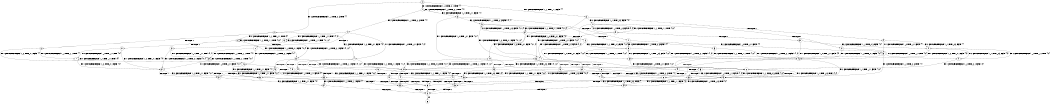 digraph BCG {
size = "7, 10.5";
center = TRUE;
node [shape = circle];
0 [peripheries = 2];
0 -> 1 [label = "EX !1 !ATOMIC_EXCH_BRANCH (1, +0, TRUE, +0, 1, TRUE) !{}"];
0 -> 2 [label = "EX !2 !ATOMIC_EXCH_BRANCH (1, +1, TRUE, +0, 3, TRUE) !{}"];
0 -> 3 [label = "EX !0 !ATOMIC_EXCH_BRANCH (1, +1, TRUE, +1, 1, FALSE) !{}"];
1 -> 4 [label = "EX !2 !ATOMIC_EXCH_BRANCH (1, +1, TRUE, +0, 3, TRUE) !{1}"];
1 -> 5 [label = "EX !0 !ATOMIC_EXCH_BRANCH (1, +1, TRUE, +1, 1, FALSE) !{1}"];
1 -> 1 [label = "EX !1 !ATOMIC_EXCH_BRANCH (1, +0, TRUE, +0, 1, TRUE) !{1}"];
2 -> 6 [label = "TERMINATE !2"];
2 -> 7 [label = "EX !1 !ATOMIC_EXCH_BRANCH (1, +0, TRUE, +0, 1, FALSE) !{2}"];
2 -> 8 [label = "EX !0 !ATOMIC_EXCH_BRANCH (1, +1, TRUE, +1, 1, TRUE) !{2}"];
3 -> 9 [label = "TERMINATE !0"];
3 -> 10 [label = "EX !1 !ATOMIC_EXCH_BRANCH (1, +0, TRUE, +0, 1, FALSE) !{0}"];
3 -> 11 [label = "EX !2 !ATOMIC_EXCH_BRANCH (1, +1, TRUE, +0, 3, FALSE) !{0}"];
4 -> 12 [label = "TERMINATE !2"];
4 -> 13 [label = "EX !0 !ATOMIC_EXCH_BRANCH (1, +1, TRUE, +1, 1, TRUE) !{1, 2}"];
4 -> 7 [label = "EX !1 !ATOMIC_EXCH_BRANCH (1, +0, TRUE, +0, 1, FALSE) !{1, 2}"];
5 -> 14 [label = "TERMINATE !0"];
5 -> 15 [label = "EX !2 !ATOMIC_EXCH_BRANCH (1, +1, TRUE, +0, 3, FALSE) !{0, 1}"];
5 -> 10 [label = "EX !1 !ATOMIC_EXCH_BRANCH (1, +0, TRUE, +0, 1, FALSE) !{0, 1}"];
6 -> 16 [label = "EX !1 !ATOMIC_EXCH_BRANCH (1, +0, TRUE, +0, 1, FALSE) !{}"];
6 -> 17 [label = "EX !0 !ATOMIC_EXCH_BRANCH (1, +1, TRUE, +1, 1, TRUE) !{}"];
7 -> 18 [label = "TERMINATE !1"];
7 -> 19 [label = "TERMINATE !2"];
7 -> 20 [label = "EX !0 !ATOMIC_EXCH_BRANCH (1, +1, TRUE, +1, 1, FALSE) !{1, 2}"];
8 -> 21 [label = "TERMINATE !2"];
8 -> 22 [label = "EX !1 !ATOMIC_EXCH_BRANCH (1, +0, TRUE, +0, 1, FALSE) !{0, 2}"];
8 -> 8 [label = "EX !0 !ATOMIC_EXCH_BRANCH (1, +1, TRUE, +1, 1, TRUE) !{0, 2}"];
9 -> 23 [label = "EX !1 !ATOMIC_EXCH_BRANCH (1, +0, TRUE, +0, 1, FALSE) !{}"];
9 -> 24 [label = "EX !2 !ATOMIC_EXCH_BRANCH (1, +1, TRUE, +0, 3, FALSE) !{}"];
10 -> 25 [label = "TERMINATE !1"];
10 -> 26 [label = "TERMINATE !0"];
10 -> 20 [label = "EX !2 !ATOMIC_EXCH_BRANCH (1, +1, TRUE, +0, 3, TRUE) !{0, 1}"];
11 -> 27 [label = "TERMINATE !0"];
11 -> 28 [label = "EX !1 !ATOMIC_EXCH_BRANCH (1, +0, TRUE, +0, 1, FALSE) !{0, 2}"];
11 -> 29 [label = "EX !2 !ATOMIC_EXCH_BRANCH (1, +1, TRUE, +1, 1, TRUE) !{0, 2}"];
12 -> 16 [label = "EX !1 !ATOMIC_EXCH_BRANCH (1, +0, TRUE, +0, 1, FALSE) !{1}"];
12 -> 30 [label = "EX !0 !ATOMIC_EXCH_BRANCH (1, +1, TRUE, +1, 1, TRUE) !{1}"];
13 -> 31 [label = "TERMINATE !2"];
13 -> 22 [label = "EX !1 !ATOMIC_EXCH_BRANCH (1, +0, TRUE, +0, 1, FALSE) !{0, 1, 2}"];
13 -> 13 [label = "EX !0 !ATOMIC_EXCH_BRANCH (1, +1, TRUE, +1, 1, TRUE) !{0, 1, 2}"];
14 -> 23 [label = "EX !1 !ATOMIC_EXCH_BRANCH (1, +0, TRUE, +0, 1, FALSE) !{1}"];
14 -> 32 [label = "EX !2 !ATOMIC_EXCH_BRANCH (1, +1, TRUE, +0, 3, FALSE) !{1}"];
15 -> 33 [label = "TERMINATE !0"];
15 -> 34 [label = "EX !2 !ATOMIC_EXCH_BRANCH (1, +1, TRUE, +1, 1, TRUE) !{0, 1, 2}"];
15 -> 28 [label = "EX !1 !ATOMIC_EXCH_BRANCH (1, +0, TRUE, +0, 1, FALSE) !{0, 1, 2}"];
16 -> 35 [label = "TERMINATE !1"];
16 -> 36 [label = "EX !0 !ATOMIC_EXCH_BRANCH (1, +1, TRUE, +1, 1, FALSE) !{1}"];
17 -> 37 [label = "EX !1 !ATOMIC_EXCH_BRANCH (1, +0, TRUE, +0, 1, FALSE) !{0}"];
17 -> 17 [label = "EX !0 !ATOMIC_EXCH_BRANCH (1, +1, TRUE, +1, 1, TRUE) !{0}"];
18 -> 35 [label = "TERMINATE !2"];
18 -> 38 [label = "EX !0 !ATOMIC_EXCH_BRANCH (1, +1, TRUE, +1, 1, FALSE) !{2}"];
19 -> 35 [label = "TERMINATE !1"];
19 -> 36 [label = "EX !0 !ATOMIC_EXCH_BRANCH (1, +1, TRUE, +1, 1, FALSE) !{1}"];
20 -> 39 [label = "TERMINATE !1"];
20 -> 40 [label = "TERMINATE !2"];
20 -> 41 [label = "TERMINATE !0"];
21 -> 17 [label = "EX !0 !ATOMIC_EXCH_BRANCH (1, +1, TRUE, +1, 1, TRUE) !{0}"];
21 -> 37 [label = "EX !1 !ATOMIC_EXCH_BRANCH (1, +0, TRUE, +0, 1, FALSE) !{0}"];
22 -> 42 [label = "TERMINATE !1"];
22 -> 43 [label = "TERMINATE !2"];
22 -> 20 [label = "EX !0 !ATOMIC_EXCH_BRANCH (1, +1, TRUE, +1, 1, FALSE) !{0, 1, 2}"];
23 -> 44 [label = "TERMINATE !1"];
23 -> 45 [label = "EX !2 !ATOMIC_EXCH_BRANCH (1, +1, TRUE, +0, 3, TRUE) !{1}"];
24 -> 46 [label = "EX !1 !ATOMIC_EXCH_BRANCH (1, +0, TRUE, +0, 1, FALSE) !{2}"];
24 -> 47 [label = "EX !2 !ATOMIC_EXCH_BRANCH (1, +1, TRUE, +1, 1, TRUE) !{2}"];
25 -> 44 [label = "TERMINATE !0"];
25 -> 38 [label = "EX !2 !ATOMIC_EXCH_BRANCH (1, +1, TRUE, +0, 3, TRUE) !{0}"];
26 -> 44 [label = "TERMINATE !1"];
26 -> 45 [label = "EX !2 !ATOMIC_EXCH_BRANCH (1, +1, TRUE, +0, 3, TRUE) !{1}"];
27 -> 47 [label = "EX !2 !ATOMIC_EXCH_BRANCH (1, +1, TRUE, +1, 1, TRUE) !{2}"];
27 -> 46 [label = "EX !1 !ATOMIC_EXCH_BRANCH (1, +0, TRUE, +0, 1, FALSE) !{2}"];
28 -> 48 [label = "TERMINATE !1"];
28 -> 49 [label = "TERMINATE !0"];
28 -> 20 [label = "EX !2 !ATOMIC_EXCH_BRANCH (1, +1, TRUE, +1, 1, FALSE) !{0, 1, 2}"];
29 -> 50 [label = "TERMINATE !0"];
29 -> 51 [label = "EX !1 !ATOMIC_EXCH_BRANCH (1, +0, TRUE, +0, 1, FALSE) !{0, 2}"];
29 -> 11 [label = "EX !2 !ATOMIC_EXCH_BRANCH (1, +1, TRUE, +0, 3, FALSE) !{0, 2}"];
30 -> 37 [label = "EX !1 !ATOMIC_EXCH_BRANCH (1, +0, TRUE, +0, 1, FALSE) !{0, 1}"];
30 -> 30 [label = "EX !0 !ATOMIC_EXCH_BRANCH (1, +1, TRUE, +1, 1, TRUE) !{0, 1}"];
31 -> 37 [label = "EX !1 !ATOMIC_EXCH_BRANCH (1, +0, TRUE, +0, 1, FALSE) !{0, 1}"];
31 -> 30 [label = "EX !0 !ATOMIC_EXCH_BRANCH (1, +1, TRUE, +1, 1, TRUE) !{0, 1}"];
32 -> 52 [label = "EX !2 !ATOMIC_EXCH_BRANCH (1, +1, TRUE, +1, 1, TRUE) !{1, 2}"];
32 -> 46 [label = "EX !1 !ATOMIC_EXCH_BRANCH (1, +0, TRUE, +0, 1, FALSE) !{1, 2}"];
33 -> 52 [label = "EX !2 !ATOMIC_EXCH_BRANCH (1, +1, TRUE, +1, 1, TRUE) !{1, 2}"];
33 -> 46 [label = "EX !1 !ATOMIC_EXCH_BRANCH (1, +0, TRUE, +0, 1, FALSE) !{1, 2}"];
34 -> 53 [label = "TERMINATE !0"];
34 -> 15 [label = "EX !2 !ATOMIC_EXCH_BRANCH (1, +1, TRUE, +0, 3, FALSE) !{0, 1, 2}"];
34 -> 51 [label = "EX !1 !ATOMIC_EXCH_BRANCH (1, +0, TRUE, +0, 1, FALSE) !{0, 1, 2}"];
35 -> 54 [label = "EX !0 !ATOMIC_EXCH_BRANCH (1, +1, TRUE, +1, 1, FALSE) !{}"];
36 -> 55 [label = "TERMINATE !1"];
36 -> 56 [label = "TERMINATE !0"];
37 -> 57 [label = "TERMINATE !1"];
37 -> 36 [label = "EX !0 !ATOMIC_EXCH_BRANCH (1, +1, TRUE, +1, 1, FALSE) !{0, 1}"];
38 -> 55 [label = "TERMINATE !2"];
38 -> 58 [label = "TERMINATE !0"];
39 -> 55 [label = "TERMINATE !2"];
39 -> 58 [label = "TERMINATE !0"];
40 -> 55 [label = "TERMINATE !1"];
40 -> 56 [label = "TERMINATE !0"];
41 -> 58 [label = "TERMINATE !1"];
41 -> 56 [label = "TERMINATE !2"];
42 -> 38 [label = "EX !0 !ATOMIC_EXCH_BRANCH (1, +1, TRUE, +1, 1, FALSE) !{0, 2}"];
42 -> 57 [label = "TERMINATE !2"];
43 -> 36 [label = "EX !0 !ATOMIC_EXCH_BRANCH (1, +1, TRUE, +1, 1, FALSE) !{0, 1}"];
43 -> 57 [label = "TERMINATE !1"];
44 -> 59 [label = "EX !2 !ATOMIC_EXCH_BRANCH (1, +1, TRUE, +0, 3, TRUE) !{}"];
45 -> 58 [label = "TERMINATE !1"];
45 -> 56 [label = "TERMINATE !2"];
46 -> 60 [label = "TERMINATE !1"];
46 -> 45 [label = "EX !2 !ATOMIC_EXCH_BRANCH (1, +1, TRUE, +1, 1, FALSE) !{1, 2}"];
47 -> 61 [label = "EX !1 !ATOMIC_EXCH_BRANCH (1, +0, TRUE, +0, 1, FALSE) !{2}"];
47 -> 24 [label = "EX !2 !ATOMIC_EXCH_BRANCH (1, +1, TRUE, +0, 3, FALSE) !{2}"];
48 -> 38 [label = "EX !2 !ATOMIC_EXCH_BRANCH (1, +1, TRUE, +1, 1, FALSE) !{0, 2}"];
48 -> 60 [label = "TERMINATE !0"];
49 -> 45 [label = "EX !2 !ATOMIC_EXCH_BRANCH (1, +1, TRUE, +1, 1, FALSE) !{1, 2}"];
49 -> 60 [label = "TERMINATE !1"];
50 -> 24 [label = "EX !2 !ATOMIC_EXCH_BRANCH (1, +1, TRUE, +0, 3, FALSE) !{2}"];
50 -> 61 [label = "EX !1 !ATOMIC_EXCH_BRANCH (1, +0, TRUE, +0, 1, FALSE) !{2}"];
51 -> 62 [label = "TERMINATE !1"];
51 -> 63 [label = "TERMINATE !0"];
51 -> 20 [label = "EX !2 !ATOMIC_EXCH_BRANCH (1, +1, TRUE, +0, 3, TRUE) !{0, 1, 2}"];
52 -> 32 [label = "EX !2 !ATOMIC_EXCH_BRANCH (1, +1, TRUE, +0, 3, FALSE) !{1, 2}"];
52 -> 61 [label = "EX !1 !ATOMIC_EXCH_BRANCH (1, +0, TRUE, +0, 1, FALSE) !{1, 2}"];
53 -> 32 [label = "EX !2 !ATOMIC_EXCH_BRANCH (1, +1, TRUE, +0, 3, FALSE) !{1, 2}"];
53 -> 61 [label = "EX !1 !ATOMIC_EXCH_BRANCH (1, +0, TRUE, +0, 1, FALSE) !{1, 2}"];
54 -> 64 [label = "TERMINATE !0"];
55 -> 64 [label = "TERMINATE !0"];
56 -> 64 [label = "TERMINATE !1"];
57 -> 54 [label = "EX !0 !ATOMIC_EXCH_BRANCH (1, +1, TRUE, +1, 1, FALSE) !{0}"];
58 -> 64 [label = "TERMINATE !2"];
59 -> 64 [label = "TERMINATE !2"];
60 -> 59 [label = "EX !2 !ATOMIC_EXCH_BRANCH (1, +1, TRUE, +1, 1, FALSE) !{2}"];
61 -> 65 [label = "TERMINATE !1"];
61 -> 45 [label = "EX !2 !ATOMIC_EXCH_BRANCH (1, +1, TRUE, +0, 3, TRUE) !{1, 2}"];
62 -> 38 [label = "EX !2 !ATOMIC_EXCH_BRANCH (1, +1, TRUE, +0, 3, TRUE) !{0, 2}"];
62 -> 65 [label = "TERMINATE !0"];
63 -> 45 [label = "EX !2 !ATOMIC_EXCH_BRANCH (1, +1, TRUE, +0, 3, TRUE) !{1, 2}"];
63 -> 65 [label = "TERMINATE !1"];
64 -> 66 [label = "exit"];
65 -> 59 [label = "EX !2 !ATOMIC_EXCH_BRANCH (1, +1, TRUE, +0, 3, TRUE) !{2}"];
}

